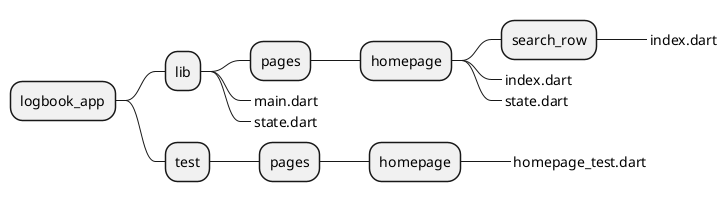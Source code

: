 @startmindmap

* logbook_app
 * lib
  * pages
   * homepage
    * search_row
     *_ index.dart
    *_ index.dart
    *_ state.dart
  *_ main.dart
  *_ state.dart 
 * test
  * pages
   * homepage
    *_ homepage_test.dart

@endmindmap
